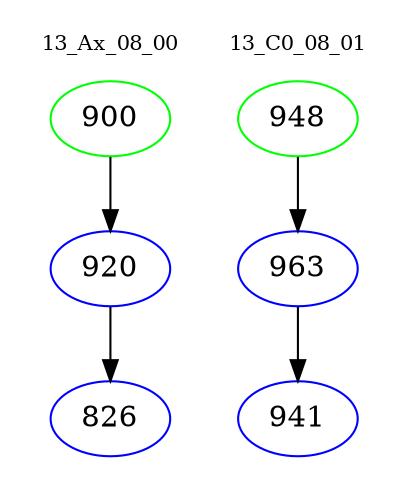 digraph{
subgraph cluster_0 {
color = white
label = "13_Ax_08_00";
fontsize=10;
T0_900 [label="900", color="green"]
T0_900 -> T0_920 [color="black"]
T0_920 [label="920", color="blue"]
T0_920 -> T0_826 [color="black"]
T0_826 [label="826", color="blue"]
}
subgraph cluster_1 {
color = white
label = "13_C0_08_01";
fontsize=10;
T1_948 [label="948", color="green"]
T1_948 -> T1_963 [color="black"]
T1_963 [label="963", color="blue"]
T1_963 -> T1_941 [color="black"]
T1_941 [label="941", color="blue"]
}
}
